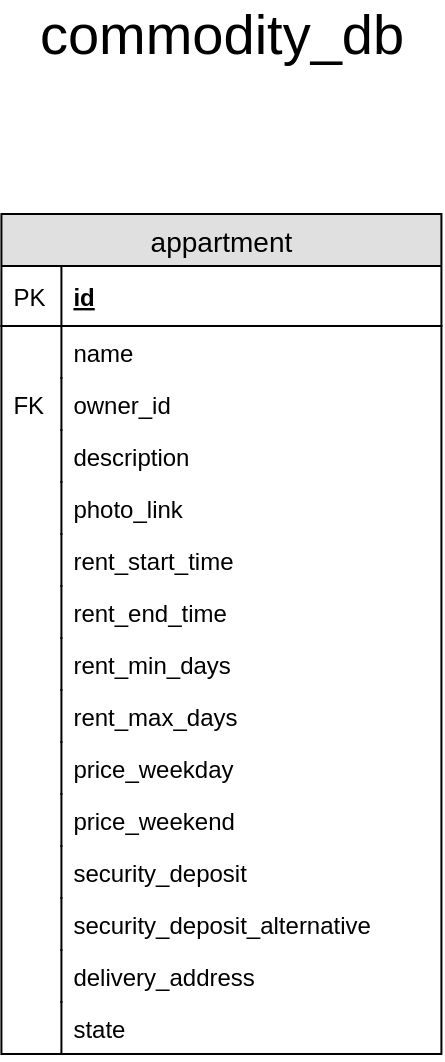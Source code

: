 <mxfile version="12.7.6"><diagram id="6blk7Dy11WXRcJwLIVLE" name="Page-1"><mxGraphModel dx="1483" dy="759" grid="1" gridSize="10" guides="1" tooltips="1" connect="1" arrows="1" fold="1" page="1" pageScale="1" pageWidth="827" pageHeight="1169" math="0" shadow="0"><root><mxCell id="0"/><mxCell id="1" parent="0"/><mxCell id="cx9wqYDkJyusrUg07jYb-33" value="&lt;font style=&quot;font-size: 28px&quot;&gt;commodity_db&lt;/font&gt;" style="text;html=1;strokeColor=none;fillColor=none;align=center;verticalAlign=middle;whiteSpace=wrap;rounded=0;" parent="1" vertex="1"><mxGeometry x="392.71" y="160" width="40" height="20" as="geometry"/></mxCell><mxCell id="cx9wqYDkJyusrUg07jYb-52" value="appartment" style="swimlane;fontStyle=0;childLayout=stackLayout;horizontal=1;startSize=26;fillColor=#e0e0e0;horizontalStack=0;resizeParent=1;resizeParentMax=0;resizeLast=0;collapsible=1;marginBottom=0;swimlaneFillColor=#ffffff;align=center;fontSize=14;" parent="1" vertex="1"><mxGeometry x="302.71" y="260" width="220" height="420" as="geometry"/></mxCell><mxCell id="cx9wqYDkJyusrUg07jYb-53" value="id" style="shape=partialRectangle;top=0;left=0;right=0;bottom=1;align=left;verticalAlign=middle;fillColor=none;spacingLeft=34;spacingRight=4;overflow=hidden;rotatable=0;points=[[0,0.5],[1,0.5]];portConstraint=eastwest;dropTarget=0;fontStyle=5;fontSize=12;" parent="cx9wqYDkJyusrUg07jYb-52" vertex="1"><mxGeometry y="26" width="220" height="30" as="geometry"/></mxCell><mxCell id="cx9wqYDkJyusrUg07jYb-54" value="PK" style="shape=partialRectangle;top=0;left=0;bottom=0;fillColor=none;align=left;verticalAlign=middle;spacingLeft=4;spacingRight=4;overflow=hidden;rotatable=0;points=[];portConstraint=eastwest;part=1;fontSize=12;" parent="cx9wqYDkJyusrUg07jYb-53" vertex="1" connectable="0"><mxGeometry width="30" height="30" as="geometry"/></mxCell><mxCell id="cx9wqYDkJyusrUg07jYb-55" value="name" style="shape=partialRectangle;top=0;left=0;right=0;bottom=0;align=left;verticalAlign=top;fillColor=none;spacingLeft=34;spacingRight=4;overflow=hidden;rotatable=0;points=[[0,0.5],[1,0.5]];portConstraint=eastwest;dropTarget=0;fontSize=12;" parent="cx9wqYDkJyusrUg07jYb-52" vertex="1"><mxGeometry y="56" width="220" height="26" as="geometry"/></mxCell><mxCell id="cx9wqYDkJyusrUg07jYb-56" value="" style="shape=partialRectangle;top=0;left=0;bottom=0;fillColor=none;align=left;verticalAlign=top;spacingLeft=4;spacingRight=4;overflow=hidden;rotatable=0;points=[];portConstraint=eastwest;part=1;fontSize=12;" parent="cx9wqYDkJyusrUg07jYb-55" vertex="1" connectable="0"><mxGeometry width="30" height="26" as="geometry"/></mxCell><mxCell id="cx9wqYDkJyusrUg07jYb-107" value="owner_id" style="shape=partialRectangle;top=0;left=0;right=0;bottom=0;align=left;verticalAlign=top;fillColor=none;spacingLeft=34;spacingRight=4;overflow=hidden;rotatable=0;points=[[0,0.5],[1,0.5]];portConstraint=eastwest;dropTarget=0;fontSize=12;" parent="cx9wqYDkJyusrUg07jYb-52" vertex="1"><mxGeometry y="82" width="220" height="26" as="geometry"/></mxCell><mxCell id="cx9wqYDkJyusrUg07jYb-108" value="FK" style="shape=partialRectangle;top=0;left=0;bottom=0;fillColor=none;align=left;verticalAlign=top;spacingLeft=4;spacingRight=4;overflow=hidden;rotatable=0;points=[];portConstraint=eastwest;part=1;fontSize=12;" parent="cx9wqYDkJyusrUg07jYb-107" vertex="1" connectable="0"><mxGeometry width="30" height="26" as="geometry"/></mxCell><mxCell id="cx9wqYDkJyusrUg07jYb-59" value="description" style="shape=partialRectangle;top=0;left=0;right=0;bottom=0;align=left;verticalAlign=top;fillColor=none;spacingLeft=34;spacingRight=4;overflow=hidden;rotatable=0;points=[[0,0.5],[1,0.5]];portConstraint=eastwest;dropTarget=0;fontSize=12;" parent="cx9wqYDkJyusrUg07jYb-52" vertex="1"><mxGeometry y="108" width="220" height="26" as="geometry"/></mxCell><mxCell id="cx9wqYDkJyusrUg07jYb-60" value="" style="shape=partialRectangle;top=0;left=0;bottom=0;fillColor=none;align=left;verticalAlign=top;spacingLeft=4;spacingRight=4;overflow=hidden;rotatable=0;points=[];portConstraint=eastwest;part=1;fontSize=12;" parent="cx9wqYDkJyusrUg07jYb-59" vertex="1" connectable="0"><mxGeometry width="30" height="26" as="geometry"/></mxCell><mxCell id="cx9wqYDkJyusrUg07jYb-61" value="photo_link" style="shape=partialRectangle;top=0;left=0;right=0;bottom=0;align=left;verticalAlign=top;fillColor=none;spacingLeft=34;spacingRight=4;overflow=hidden;rotatable=0;points=[[0,0.5],[1,0.5]];portConstraint=eastwest;dropTarget=0;fontSize=12;" parent="cx9wqYDkJyusrUg07jYb-52" vertex="1"><mxGeometry y="134" width="220" height="26" as="geometry"/></mxCell><mxCell id="cx9wqYDkJyusrUg07jYb-62" value="" style="shape=partialRectangle;top=0;left=0;bottom=0;fillColor=none;align=left;verticalAlign=top;spacingLeft=4;spacingRight=4;overflow=hidden;rotatable=0;points=[];portConstraint=eastwest;part=1;fontSize=12;" parent="cx9wqYDkJyusrUg07jYb-61" vertex="1" connectable="0"><mxGeometry width="30" height="26" as="geometry"/></mxCell><mxCell id="cx9wqYDkJyusrUg07jYb-63" value="rent_start_time" style="shape=partialRectangle;top=0;left=0;right=0;bottom=0;align=left;verticalAlign=top;fillColor=none;spacingLeft=34;spacingRight=4;overflow=hidden;rotatable=0;points=[[0,0.5],[1,0.5]];portConstraint=eastwest;dropTarget=0;fontSize=12;" parent="cx9wqYDkJyusrUg07jYb-52" vertex="1"><mxGeometry y="160" width="220" height="26" as="geometry"/></mxCell><mxCell id="cx9wqYDkJyusrUg07jYb-64" value="" style="shape=partialRectangle;top=0;left=0;bottom=0;fillColor=none;align=left;verticalAlign=top;spacingLeft=4;spacingRight=4;overflow=hidden;rotatable=0;points=[];portConstraint=eastwest;part=1;fontSize=12;" parent="cx9wqYDkJyusrUg07jYb-63" vertex="1" connectable="0"><mxGeometry width="30" height="26" as="geometry"/></mxCell><mxCell id="cx9wqYDkJyusrUg07jYb-65" value="rent_end_time" style="shape=partialRectangle;top=0;left=0;right=0;bottom=0;align=left;verticalAlign=top;fillColor=none;spacingLeft=34;spacingRight=4;overflow=hidden;rotatable=0;points=[[0,0.5],[1,0.5]];portConstraint=eastwest;dropTarget=0;fontSize=12;" parent="cx9wqYDkJyusrUg07jYb-52" vertex="1"><mxGeometry y="186" width="220" height="26" as="geometry"/></mxCell><mxCell id="cx9wqYDkJyusrUg07jYb-66" value="" style="shape=partialRectangle;top=0;left=0;bottom=0;fillColor=none;align=left;verticalAlign=top;spacingLeft=4;spacingRight=4;overflow=hidden;rotatable=0;points=[];portConstraint=eastwest;part=1;fontSize=12;" parent="cx9wqYDkJyusrUg07jYb-65" vertex="1" connectable="0"><mxGeometry width="30" height="26" as="geometry"/></mxCell><mxCell id="cx9wqYDkJyusrUg07jYb-67" value="rent_min_days" style="shape=partialRectangle;top=0;left=0;right=0;bottom=0;align=left;verticalAlign=top;fillColor=none;spacingLeft=34;spacingRight=4;overflow=hidden;rotatable=0;points=[[0,0.5],[1,0.5]];portConstraint=eastwest;dropTarget=0;fontSize=12;" parent="cx9wqYDkJyusrUg07jYb-52" vertex="1"><mxGeometry y="212" width="220" height="26" as="geometry"/></mxCell><mxCell id="cx9wqYDkJyusrUg07jYb-68" value="" style="shape=partialRectangle;top=0;left=0;bottom=0;fillColor=none;align=left;verticalAlign=top;spacingLeft=4;spacingRight=4;overflow=hidden;rotatable=0;points=[];portConstraint=eastwest;part=1;fontSize=12;" parent="cx9wqYDkJyusrUg07jYb-67" vertex="1" connectable="0"><mxGeometry width="30" height="26" as="geometry"/></mxCell><mxCell id="cx9wqYDkJyusrUg07jYb-69" value="rent_max_days" style="shape=partialRectangle;top=0;left=0;right=0;bottom=0;align=left;verticalAlign=top;fillColor=none;spacingLeft=34;spacingRight=4;overflow=hidden;rotatable=0;points=[[0,0.5],[1,0.5]];portConstraint=eastwest;dropTarget=0;fontSize=12;" parent="cx9wqYDkJyusrUg07jYb-52" vertex="1"><mxGeometry y="238" width="220" height="26" as="geometry"/></mxCell><mxCell id="cx9wqYDkJyusrUg07jYb-70" value="" style="shape=partialRectangle;top=0;left=0;bottom=0;fillColor=none;align=left;verticalAlign=top;spacingLeft=4;spacingRight=4;overflow=hidden;rotatable=0;points=[];portConstraint=eastwest;part=1;fontSize=12;" parent="cx9wqYDkJyusrUg07jYb-69" vertex="1" connectable="0"><mxGeometry width="30" height="26" as="geometry"/></mxCell><mxCell id="cx9wqYDkJyusrUg07jYb-71" value="price_weekday" style="shape=partialRectangle;top=0;left=0;right=0;bottom=0;align=left;verticalAlign=top;fillColor=none;spacingLeft=34;spacingRight=4;overflow=hidden;rotatable=0;points=[[0,0.5],[1,0.5]];portConstraint=eastwest;dropTarget=0;fontSize=12;" parent="cx9wqYDkJyusrUg07jYb-52" vertex="1"><mxGeometry y="264" width="220" height="26" as="geometry"/></mxCell><mxCell id="cx9wqYDkJyusrUg07jYb-72" value="" style="shape=partialRectangle;top=0;left=0;bottom=0;fillColor=none;align=left;verticalAlign=top;spacingLeft=4;spacingRight=4;overflow=hidden;rotatable=0;points=[];portConstraint=eastwest;part=1;fontSize=12;" parent="cx9wqYDkJyusrUg07jYb-71" vertex="1" connectable="0"><mxGeometry width="30" height="26" as="geometry"/></mxCell><mxCell id="cx9wqYDkJyusrUg07jYb-73" value="price_weekend" style="shape=partialRectangle;top=0;left=0;right=0;bottom=0;align=left;verticalAlign=top;fillColor=none;spacingLeft=34;spacingRight=4;overflow=hidden;rotatable=0;points=[[0,0.5],[1,0.5]];portConstraint=eastwest;dropTarget=0;fontSize=12;" parent="cx9wqYDkJyusrUg07jYb-52" vertex="1"><mxGeometry y="290" width="220" height="26" as="geometry"/></mxCell><mxCell id="cx9wqYDkJyusrUg07jYb-74" value="" style="shape=partialRectangle;top=0;left=0;bottom=0;fillColor=none;align=left;verticalAlign=top;spacingLeft=4;spacingRight=4;overflow=hidden;rotatable=0;points=[];portConstraint=eastwest;part=1;fontSize=12;" parent="cx9wqYDkJyusrUg07jYb-73" vertex="1" connectable="0"><mxGeometry width="30" height="26" as="geometry"/></mxCell><mxCell id="cx9wqYDkJyusrUg07jYb-75" value="security_deposit" style="shape=partialRectangle;top=0;left=0;right=0;bottom=0;align=left;verticalAlign=top;fillColor=none;spacingLeft=34;spacingRight=4;overflow=hidden;rotatable=0;points=[[0,0.5],[1,0.5]];portConstraint=eastwest;dropTarget=0;fontSize=12;" parent="cx9wqYDkJyusrUg07jYb-52" vertex="1"><mxGeometry y="316" width="220" height="26" as="geometry"/></mxCell><mxCell id="cx9wqYDkJyusrUg07jYb-76" value="" style="shape=partialRectangle;top=0;left=0;bottom=0;fillColor=none;align=left;verticalAlign=top;spacingLeft=4;spacingRight=4;overflow=hidden;rotatable=0;points=[];portConstraint=eastwest;part=1;fontSize=12;" parent="cx9wqYDkJyusrUg07jYb-75" vertex="1" connectable="0"><mxGeometry width="30" height="26" as="geometry"/></mxCell><mxCell id="cx9wqYDkJyusrUg07jYb-77" value="security_deposit_alternative" style="shape=partialRectangle;top=0;left=0;right=0;bottom=0;align=left;verticalAlign=top;fillColor=none;spacingLeft=34;spacingRight=4;overflow=hidden;rotatable=0;points=[[0,0.5],[1,0.5]];portConstraint=eastwest;dropTarget=0;fontSize=12;" parent="cx9wqYDkJyusrUg07jYb-52" vertex="1"><mxGeometry y="342" width="220" height="26" as="geometry"/></mxCell><mxCell id="cx9wqYDkJyusrUg07jYb-78" value="" style="shape=partialRectangle;top=0;left=0;bottom=0;fillColor=none;align=left;verticalAlign=top;spacingLeft=4;spacingRight=4;overflow=hidden;rotatable=0;points=[];portConstraint=eastwest;part=1;fontSize=12;" parent="cx9wqYDkJyusrUg07jYb-77" vertex="1" connectable="0"><mxGeometry width="30" height="26" as="geometry"/></mxCell><mxCell id="cx9wqYDkJyusrUg07jYb-79" value="delivery_address" style="shape=partialRectangle;top=0;left=0;right=0;bottom=0;align=left;verticalAlign=top;fillColor=none;spacingLeft=34;spacingRight=4;overflow=hidden;rotatable=0;points=[[0,0.5],[1,0.5]];portConstraint=eastwest;dropTarget=0;fontSize=12;" parent="cx9wqYDkJyusrUg07jYb-52" vertex="1"><mxGeometry y="368" width="220" height="26" as="geometry"/></mxCell><mxCell id="cx9wqYDkJyusrUg07jYb-80" value="" style="shape=partialRectangle;top=0;left=0;bottom=0;fillColor=none;align=left;verticalAlign=top;spacingLeft=4;spacingRight=4;overflow=hidden;rotatable=0;points=[];portConstraint=eastwest;part=1;fontSize=12;" parent="cx9wqYDkJyusrUg07jYb-79" vertex="1" connectable="0"><mxGeometry width="30" height="26" as="geometry"/></mxCell><mxCell id="cx9wqYDkJyusrUg07jYb-81" value="state" style="shape=partialRectangle;top=0;left=0;right=0;bottom=0;align=left;verticalAlign=top;fillColor=none;spacingLeft=34;spacingRight=4;overflow=hidden;rotatable=0;points=[[0,0.5],[1,0.5]];portConstraint=eastwest;dropTarget=0;fontSize=12;" parent="cx9wqYDkJyusrUg07jYb-52" vertex="1"><mxGeometry y="394" width="220" height="26" as="geometry"/></mxCell><mxCell id="cx9wqYDkJyusrUg07jYb-82" value="" style="shape=partialRectangle;top=0;left=0;bottom=0;fillColor=none;align=left;verticalAlign=top;spacingLeft=4;spacingRight=4;overflow=hidden;rotatable=0;points=[];portConstraint=eastwest;part=1;fontSize=12;" parent="cx9wqYDkJyusrUg07jYb-81" vertex="1" connectable="0"><mxGeometry width="30" height="26" as="geometry"/></mxCell></root></mxGraphModel></diagram></mxfile>